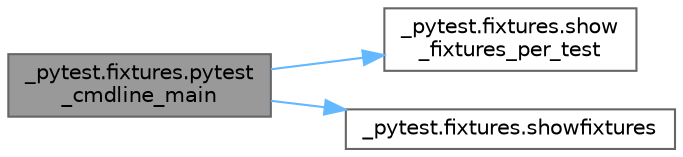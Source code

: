 digraph "_pytest.fixtures.pytest_cmdline_main"
{
 // LATEX_PDF_SIZE
  bgcolor="transparent";
  edge [fontname=Helvetica,fontsize=10,labelfontname=Helvetica,labelfontsize=10];
  node [fontname=Helvetica,fontsize=10,shape=box,height=0.2,width=0.4];
  rankdir="LR";
  Node1 [id="Node000001",label="_pytest.fixtures.pytest\l_cmdline_main",height=0.2,width=0.4,color="gray40", fillcolor="grey60", style="filled", fontcolor="black",tooltip=" "];
  Node1 -> Node2 [id="edge1_Node000001_Node000002",color="steelblue1",style="solid",tooltip=" "];
  Node2 [id="Node000002",label="_pytest.fixtures.show\l_fixtures_per_test",height=0.2,width=0.4,color="grey40", fillcolor="white", style="filled",URL="$namespace__pytest_1_1fixtures.html#a5ef8e8c40709a774e79c906602341e8d",tooltip=" "];
  Node1 -> Node3 [id="edge2_Node000001_Node000003",color="steelblue1",style="solid",tooltip=" "];
  Node3 [id="Node000003",label="_pytest.fixtures.showfixtures",height=0.2,width=0.4,color="grey40", fillcolor="white", style="filled",URL="$namespace__pytest_1_1fixtures.html#aab6b616ac775e5a44b7ebf9b3a885f76",tooltip=" "];
}
